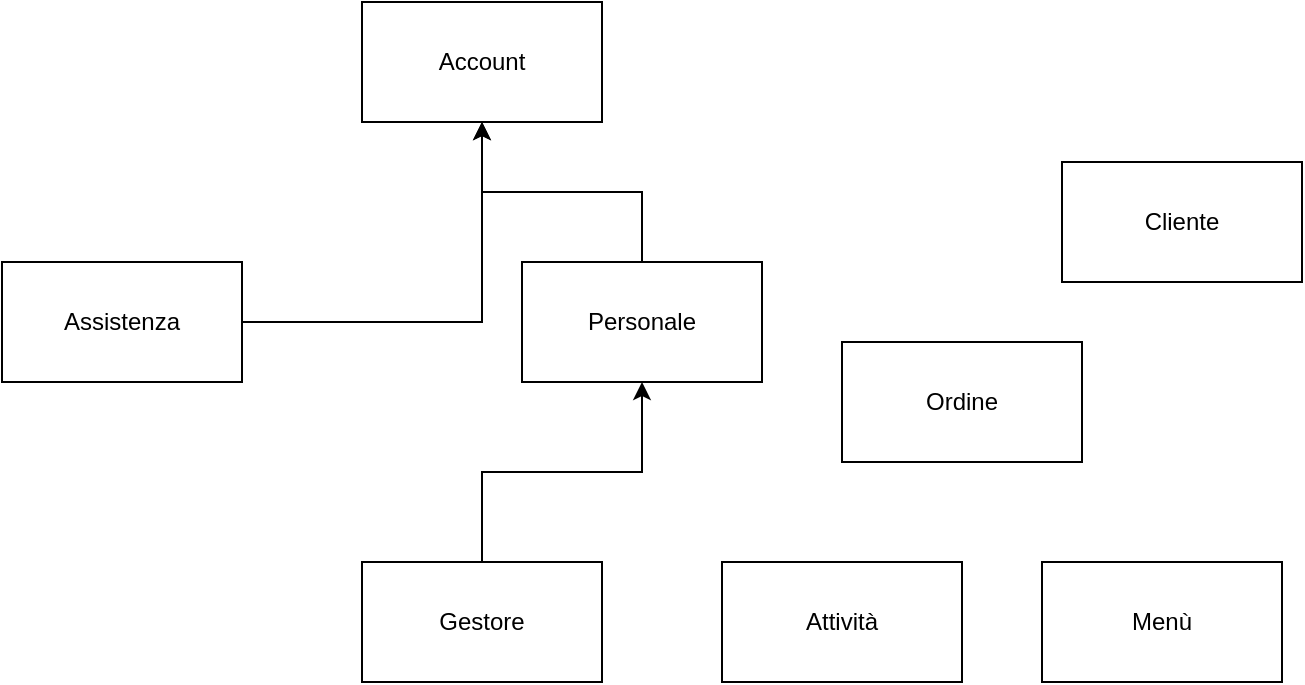 <mxfile version="20.3.0" type="device"><diagram id="4l-iuMZitLJtBBk_Jo5b" name="Pagina-1"><mxGraphModel dx="868" dy="545" grid="1" gridSize="10" guides="1" tooltips="1" connect="1" arrows="1" fold="1" page="1" pageScale="1" pageWidth="827" pageHeight="1169" math="0" shadow="0"><root><mxCell id="0"/><mxCell id="1" parent="0"/><mxCell id="fawyrk2mFcbyl3qYtyK3-4" style="edgeStyle=orthogonalEdgeStyle;rounded=0;orthogonalLoop=1;jettySize=auto;html=1;" edge="1" parent="1" source="Il8ODWotdJxxlDMI7PDB-1" target="Il8ODWotdJxxlDMI7PDB-3"><mxGeometry relative="1" as="geometry"/></mxCell><mxCell id="Il8ODWotdJxxlDMI7PDB-1" value="Gestore" style="rounded=0;whiteSpace=wrap;html=1;" parent="1" vertex="1"><mxGeometry x="310" y="690" width="120" height="60" as="geometry"/></mxCell><mxCell id="Il8ODWotdJxxlDMI7PDB-2" value="Account&lt;span style=&quot;color: rgba(0, 0, 0, 0); font-family: monospace; font-size: 0px; text-align: start;&quot;&gt;%3CmxGraphModel%3E%3Croot%3E%3CmxCell%20id%3D%220%22%2F%3E%3CmxCell%20id%3D%221%22%20parent%3D%220%22%2F%3E%3CmxCell%20id%3D%222%22%20value%3D%22Gestore%22%20style%3D%22rounded%3D0%3BwhiteSpace%3Dwrap%3Bhtml%3D1%3B%22%20vertex%3D%221%22%20parent%3D%221%22%3E%3CmxGeometry%20x%3D%22170%22%20y%3D%22150%22%20width%3D%22120%22%20height%3D%2260%22%20as%3D%22geometry%22%2F%3E%3C%2FmxCell%3E%3C%2Froot%3E%3C%2FmxGraphModel%3E&lt;/span&gt;" style="rounded=0;whiteSpace=wrap;html=1;" parent="1" vertex="1"><mxGeometry x="310" y="410" width="120" height="60" as="geometry"/></mxCell><mxCell id="fawyrk2mFcbyl3qYtyK3-1" style="edgeStyle=orthogonalEdgeStyle;rounded=0;orthogonalLoop=1;jettySize=auto;html=1;" edge="1" parent="1" source="Il8ODWotdJxxlDMI7PDB-3" target="Il8ODWotdJxxlDMI7PDB-2"><mxGeometry relative="1" as="geometry"/></mxCell><mxCell id="Il8ODWotdJxxlDMI7PDB-3" value="Personale" style="rounded=0;whiteSpace=wrap;html=1;" parent="1" vertex="1"><mxGeometry x="390" y="540" width="120" height="60" as="geometry"/></mxCell><mxCell id="fawyrk2mFcbyl3qYtyK3-3" style="edgeStyle=orthogonalEdgeStyle;rounded=0;orthogonalLoop=1;jettySize=auto;html=1;" edge="1" parent="1" source="Il8ODWotdJxxlDMI7PDB-4" target="Il8ODWotdJxxlDMI7PDB-2"><mxGeometry relative="1" as="geometry"/></mxCell><mxCell id="Il8ODWotdJxxlDMI7PDB-4" value="Assistenza" style="rounded=0;whiteSpace=wrap;html=1;" parent="1" vertex="1"><mxGeometry x="130" y="540" width="120" height="60" as="geometry"/></mxCell><mxCell id="Il8ODWotdJxxlDMI7PDB-5" value="Menù" style="rounded=0;whiteSpace=wrap;html=1;" parent="1" vertex="1"><mxGeometry x="650" y="690" width="120" height="60" as="geometry"/></mxCell><mxCell id="Il8ODWotdJxxlDMI7PDB-6" value="Ordine" style="rounded=0;whiteSpace=wrap;html=1;" parent="1" vertex="1"><mxGeometry x="550" y="580" width="120" height="60" as="geometry"/></mxCell><mxCell id="Il8ODWotdJxxlDMI7PDB-7" value="Attività" style="rounded=0;whiteSpace=wrap;html=1;" parent="1" vertex="1"><mxGeometry x="490" y="690" width="120" height="60" as="geometry"/></mxCell><mxCell id="Il8ODWotdJxxlDMI7PDB-8" value="Cliente" style="rounded=0;whiteSpace=wrap;html=1;" parent="1" vertex="1"><mxGeometry x="660" y="490" width="120" height="60" as="geometry"/></mxCell></root></mxGraphModel></diagram></mxfile>